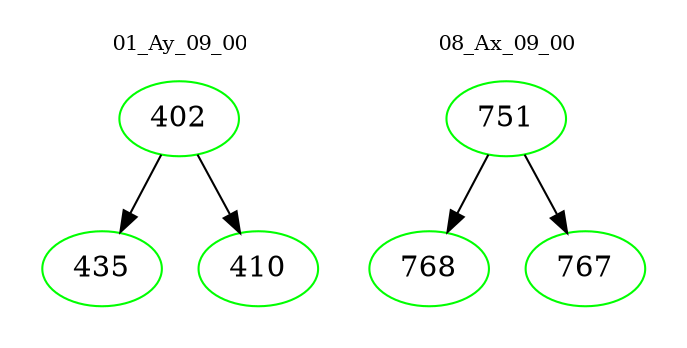 digraph{
subgraph cluster_0 {
color = white
label = "01_Ay_09_00";
fontsize=10;
T0_402 [label="402", color="green"]
T0_402 -> T0_435 [color="black"]
T0_435 [label="435", color="green"]
T0_402 -> T0_410 [color="black"]
T0_410 [label="410", color="green"]
}
subgraph cluster_1 {
color = white
label = "08_Ax_09_00";
fontsize=10;
T1_751 [label="751", color="green"]
T1_751 -> T1_768 [color="black"]
T1_768 [label="768", color="green"]
T1_751 -> T1_767 [color="black"]
T1_767 [label="767", color="green"]
}
}
